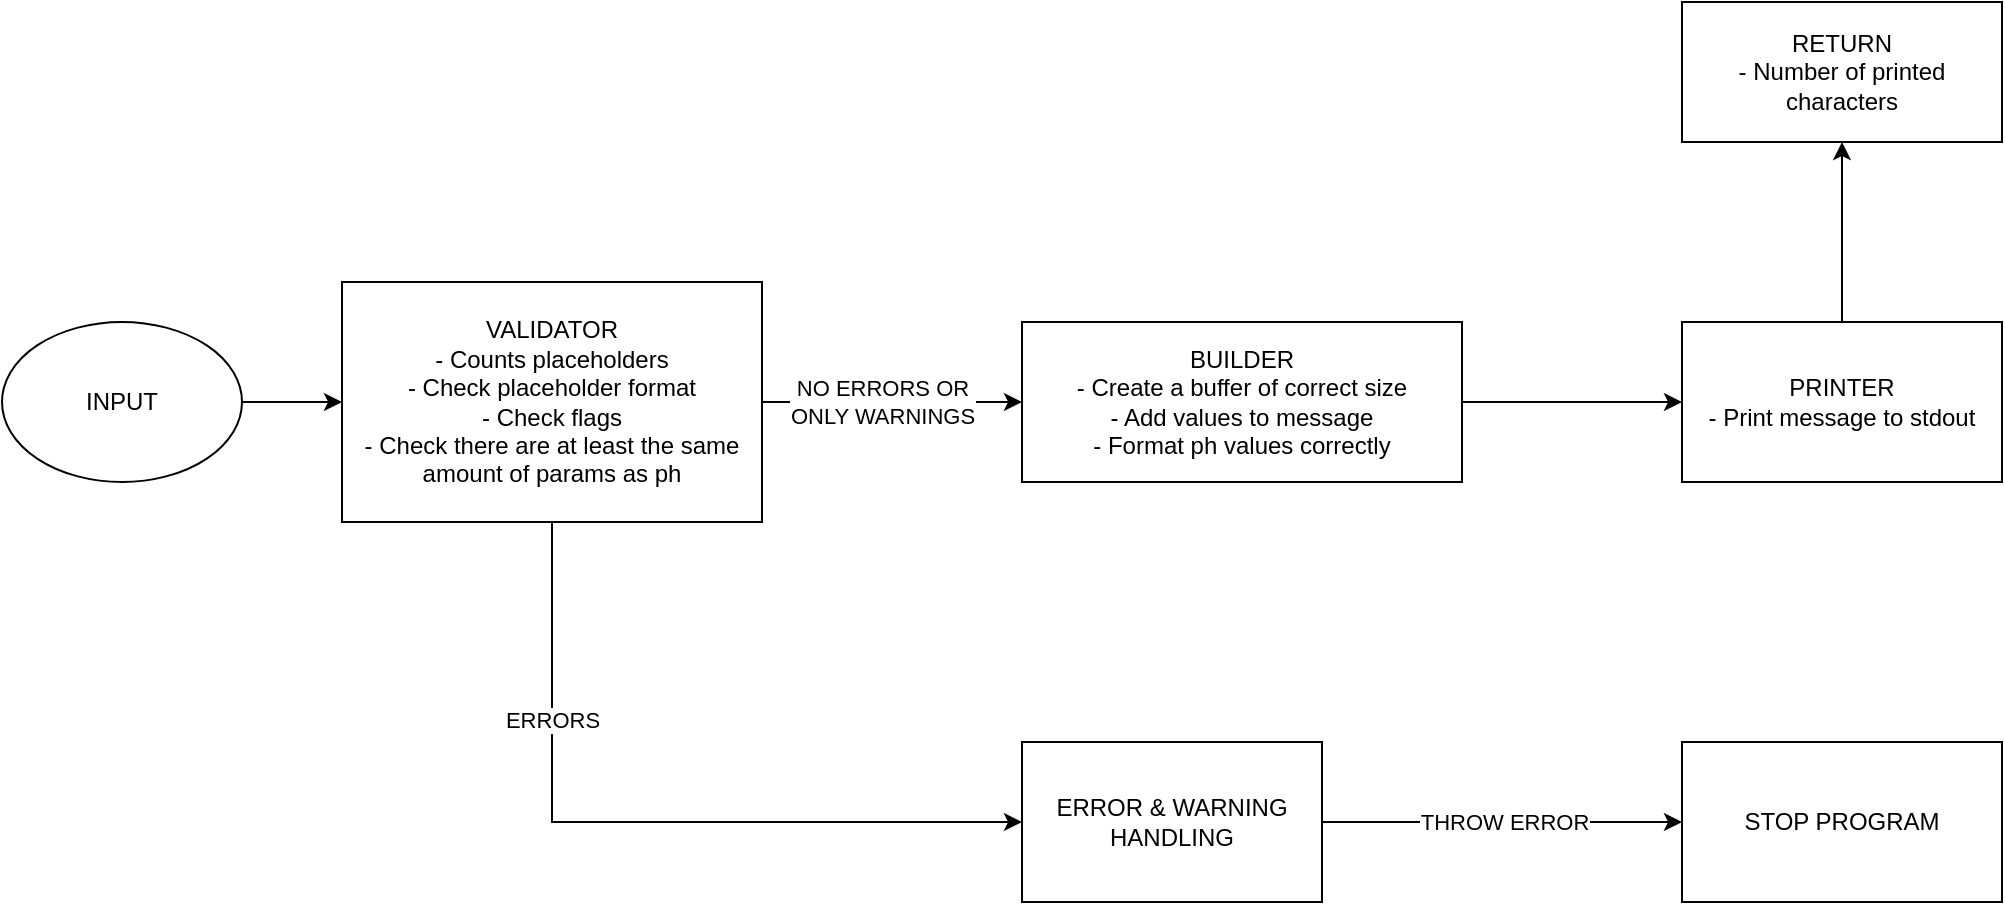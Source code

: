 <mxfile version="18.2.0" type="device"><diagram id="dgKtDqCFBu3ZIFpIms6P" name="Page-1"><mxGraphModel dx="2066" dy="1049" grid="1" gridSize="10" guides="1" tooltips="1" connect="1" arrows="1" fold="1" page="1" pageScale="1" pageWidth="1100" pageHeight="850" math="0" shadow="0"><root><mxCell id="0"/><mxCell id="1" parent="0"/><mxCell id="iOsyZ8hW2PodxWPjTbM5-6" style="edgeStyle=orthogonalEdgeStyle;rounded=0;orthogonalLoop=1;jettySize=auto;html=1;entryX=0;entryY=0.5;entryDx=0;entryDy=0;exitX=0.5;exitY=1;exitDx=0;exitDy=0;" edge="1" parent="1" source="iOsyZ8hW2PodxWPjTbM5-1" target="iOsyZ8hW2PodxWPjTbM5-5"><mxGeometry relative="1" as="geometry"/></mxCell><mxCell id="iOsyZ8hW2PodxWPjTbM5-9" value="ERRORS" style="edgeLabel;html=1;align=center;verticalAlign=middle;resizable=0;points=[];" vertex="1" connectable="0" parent="iOsyZ8hW2PodxWPjTbM5-6"><mxGeometry x="-0.686" relative="1" as="geometry"><mxPoint y="38" as="offset"/></mxGeometry></mxCell><mxCell id="iOsyZ8hW2PodxWPjTbM5-8" value="" style="edgeStyle=orthogonalEdgeStyle;rounded=0;orthogonalLoop=1;jettySize=auto;html=1;" edge="1" parent="1" source="iOsyZ8hW2PodxWPjTbM5-1" target="iOsyZ8hW2PodxWPjTbM5-7"><mxGeometry relative="1" as="geometry"/></mxCell><mxCell id="iOsyZ8hW2PodxWPjTbM5-10" value="&lt;div&gt;NO ERRORS OR&lt;/div&gt;&lt;div&gt;ONLY WARNINGS&lt;br&gt;&lt;/div&gt;" style="edgeLabel;html=1;align=center;verticalAlign=middle;resizable=0;points=[];" vertex="1" connectable="0" parent="iOsyZ8hW2PodxWPjTbM5-8"><mxGeometry x="-0.233" relative="1" as="geometry"><mxPoint x="10" as="offset"/></mxGeometry></mxCell><mxCell id="iOsyZ8hW2PodxWPjTbM5-1" value="&lt;div&gt;VALIDATOR&lt;/div&gt;&lt;div&gt;- Counts placeholders&lt;/div&gt;&lt;div&gt;- Check placeholder format&lt;/div&gt;&lt;div&gt;- Check flags&lt;/div&gt;&lt;div&gt;- Check there are at least the same amount of params as ph&lt;br&gt;&lt;/div&gt;" style="rounded=0;whiteSpace=wrap;html=1;verticalAlign=middle;" vertex="1" parent="1"><mxGeometry x="200" y="270" width="210" height="120" as="geometry"/></mxCell><mxCell id="iOsyZ8hW2PodxWPjTbM5-4" style="edgeStyle=orthogonalEdgeStyle;rounded=0;orthogonalLoop=1;jettySize=auto;html=1;entryX=0;entryY=0.5;entryDx=0;entryDy=0;" edge="1" parent="1" source="iOsyZ8hW2PodxWPjTbM5-3" target="iOsyZ8hW2PodxWPjTbM5-1"><mxGeometry relative="1" as="geometry"/></mxCell><mxCell id="iOsyZ8hW2PodxWPjTbM5-3" value="INPUT" style="ellipse;whiteSpace=wrap;html=1;" vertex="1" parent="1"><mxGeometry x="30" y="290" width="120" height="80" as="geometry"/></mxCell><mxCell id="iOsyZ8hW2PodxWPjTbM5-13" style="edgeStyle=orthogonalEdgeStyle;rounded=0;orthogonalLoop=1;jettySize=auto;html=1;entryX=0;entryY=0.5;entryDx=0;entryDy=0;" edge="1" parent="1" source="iOsyZ8hW2PodxWPjTbM5-5" target="iOsyZ8hW2PodxWPjTbM5-15"><mxGeometry relative="1" as="geometry"><mxPoint x="890" y="540" as="targetPoint"/></mxGeometry></mxCell><mxCell id="iOsyZ8hW2PodxWPjTbM5-14" value="THROW ERROR" style="edgeLabel;html=1;align=center;verticalAlign=middle;resizable=0;points=[];" vertex="1" connectable="0" parent="iOsyZ8hW2PodxWPjTbM5-13"><mxGeometry x="-0.317" y="2" relative="1" as="geometry"><mxPoint x="29" y="2" as="offset"/></mxGeometry></mxCell><mxCell id="iOsyZ8hW2PodxWPjTbM5-5" value="ERROR &amp;amp; WARNING HANDLING" style="rounded=0;whiteSpace=wrap;html=1;" vertex="1" parent="1"><mxGeometry x="540" y="500" width="150" height="80" as="geometry"/></mxCell><mxCell id="iOsyZ8hW2PodxWPjTbM5-12" value="" style="edgeStyle=orthogonalEdgeStyle;rounded=0;orthogonalLoop=1;jettySize=auto;html=1;" edge="1" parent="1" source="iOsyZ8hW2PodxWPjTbM5-7" target="iOsyZ8hW2PodxWPjTbM5-11"><mxGeometry relative="1" as="geometry"/></mxCell><mxCell id="iOsyZ8hW2PodxWPjTbM5-7" value="&lt;div&gt;BUILDER&lt;/div&gt;&lt;div&gt;- Create a buffer of correct size&lt;/div&gt;&lt;div&gt;- Add values to message&lt;/div&gt;&lt;div&gt;- Format ph values correctly&lt;br&gt;&lt;/div&gt;" style="whiteSpace=wrap;html=1;rounded=0;" vertex="1" parent="1"><mxGeometry x="540" y="290" width="220" height="80" as="geometry"/></mxCell><mxCell id="iOsyZ8hW2PodxWPjTbM5-16" style="edgeStyle=orthogonalEdgeStyle;rounded=0;orthogonalLoop=1;jettySize=auto;html=1;" edge="1" parent="1" source="iOsyZ8hW2PodxWPjTbM5-11" target="iOsyZ8hW2PodxWPjTbM5-17"><mxGeometry relative="1" as="geometry"><mxPoint x="950" y="160" as="targetPoint"/></mxGeometry></mxCell><mxCell id="iOsyZ8hW2PodxWPjTbM5-11" value="&lt;div&gt;PRINTER&lt;/div&gt;&lt;div&gt;- Print message to stdout&lt;br&gt;&lt;/div&gt;" style="whiteSpace=wrap;html=1;rounded=0;" vertex="1" parent="1"><mxGeometry x="870" y="290" width="160" height="80" as="geometry"/></mxCell><mxCell id="iOsyZ8hW2PodxWPjTbM5-15" value="STOP PROGRAM" style="whiteSpace=wrap;html=1;rounded=0;" vertex="1" parent="1"><mxGeometry x="870" y="500" width="160" height="80" as="geometry"/></mxCell><mxCell id="iOsyZ8hW2PodxWPjTbM5-17" value="&lt;div&gt;RETURN&lt;/div&gt;&lt;div&gt;- Number of printed characters&lt;br&gt;&lt;/div&gt;" style="rounded=0;whiteSpace=wrap;html=1;" vertex="1" parent="1"><mxGeometry x="870" y="130" width="160" height="70" as="geometry"/></mxCell></root></mxGraphModel></diagram></mxfile>